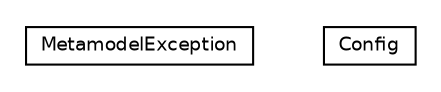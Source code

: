 #!/usr/local/bin/dot
#
# Class diagram 
# Generated by UMLGraph version 5.2 (http://www.umlgraph.org/)
#

digraph G {
	edge [fontname="Helvetica",fontsize=10,labelfontname="Helvetica",labelfontsize=10];
	node [fontname="Helvetica",fontsize=10,shape=plaintext];
	nodesep=0.25;
	ranksep=0.5;
	// chameleon.core.MetamodelException
	c0 [label=<<table title="chameleon.core.MetamodelException" border="0" cellborder="1" cellspacing="0" cellpadding="2" port="p" href="./MetamodelException.html">
		<tr><td><table border="0" cellspacing="0" cellpadding="1">
<tr><td align="center" balign="center"> MetamodelException </td></tr>
		</table></td></tr>
		</table>>, fontname="Helvetica", fontcolor="black", fontsize=9.0];
	// chameleon.core.Config
	c1 [label=<<table title="chameleon.core.Config" border="0" cellborder="1" cellspacing="0" cellpadding="2" port="p" href="./Config.html">
		<tr><td><table border="0" cellspacing="0" cellpadding="1">
<tr><td align="center" balign="center"> Config </td></tr>
		</table></td></tr>
		</table>>, fontname="Helvetica", fontcolor="black", fontsize=9.0];
}

